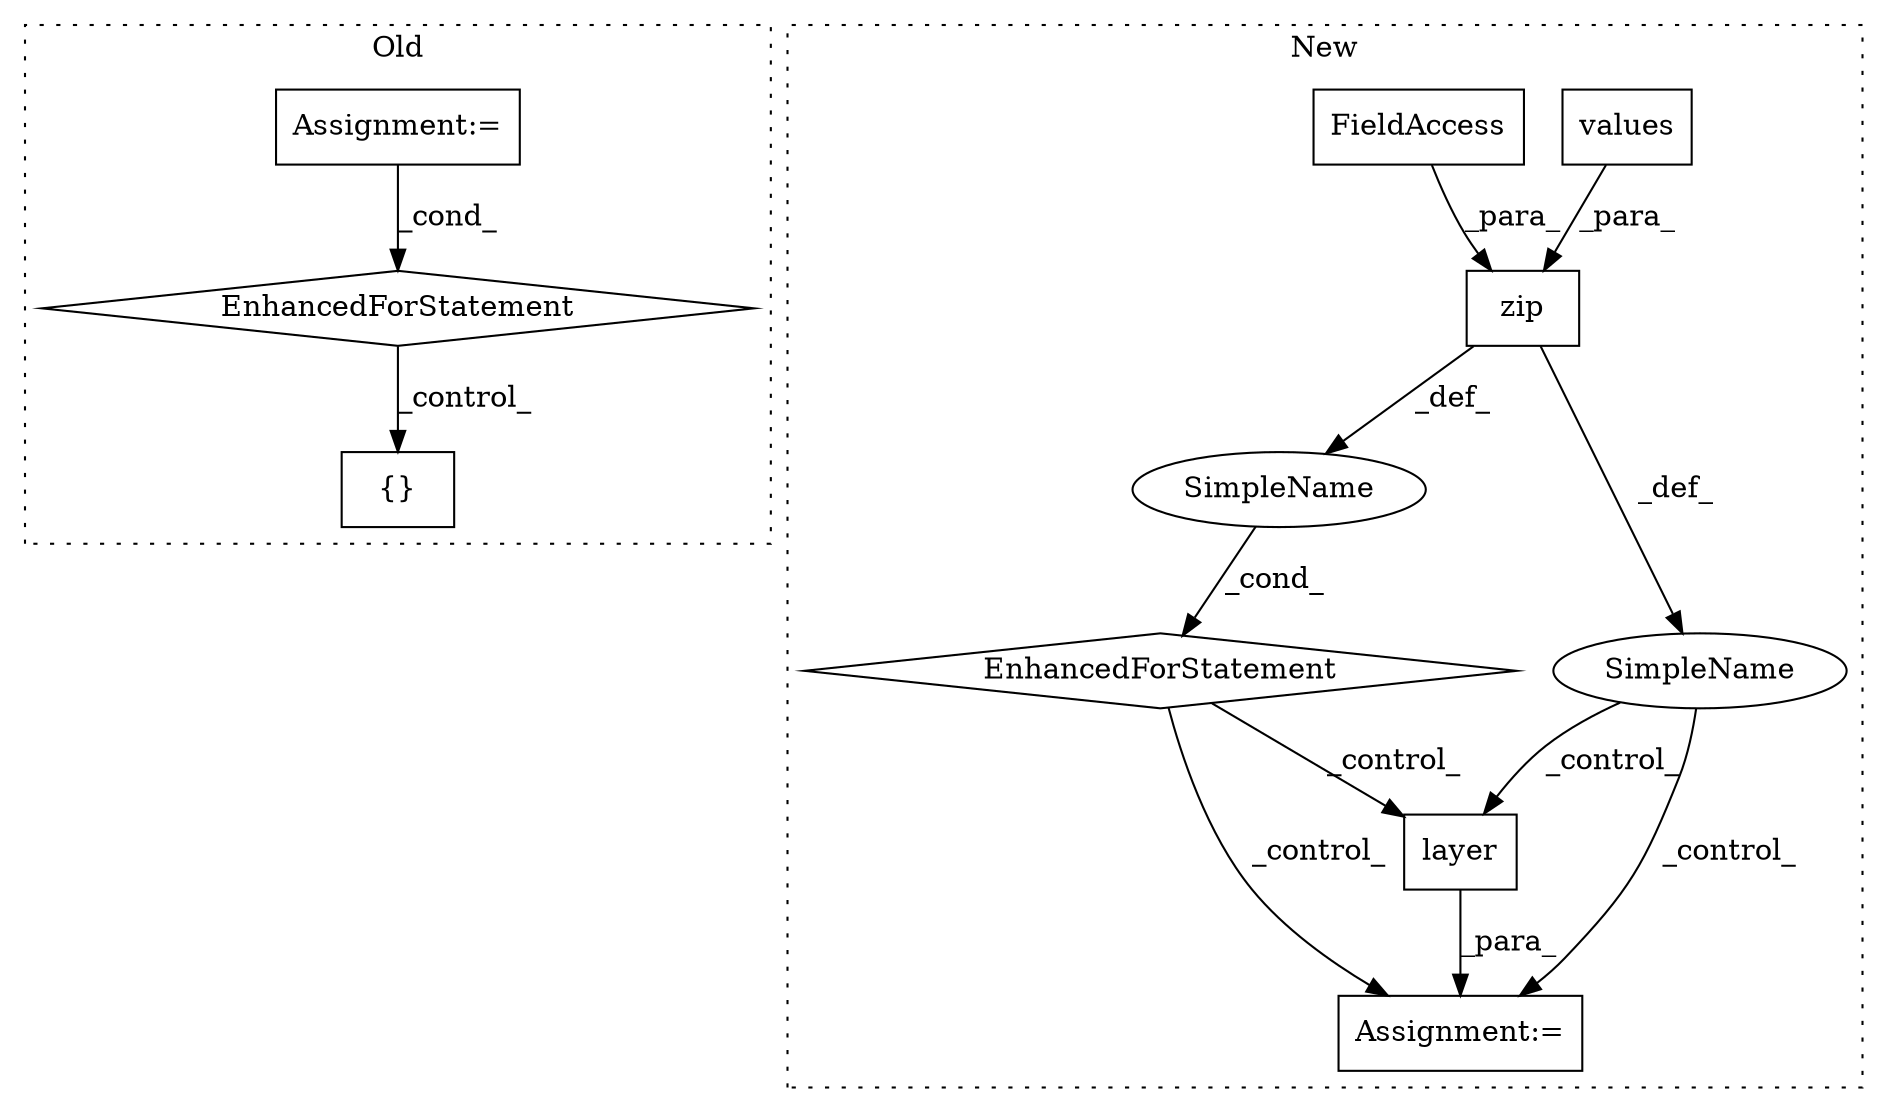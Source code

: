 digraph G {
subgraph cluster0 {
1 [label="{}" a="4" s="936,940" l="1,1" shape="box"];
5 [label="Assignment:=" a="7" s="705,788" l="53,2" shape="box"];
7 [label="EnhancedForStatement" a="70" s="705,788" l="53,2" shape="diamond"];
label = "Old";
style="dotted";
}
subgraph cluster1 {
2 [label="layer" a="32" s="785,792" l="6,1" shape="box"];
3 [label="Assignment:=" a="7" s="784" l="1" shape="box"];
4 [label="SimpleName" a="42" s="678" l="5" shape="ellipse"];
6 [label="EnhancedForStatement" a="70" s="606,716" l="68,2" shape="diamond"];
8 [label="values" a="32" s="707" l="8" shape="box"];
9 [label="zip" a="32" s="686,715" l="4,1" shape="box"];
10 [label="FieldAccess" a="22" s="690" l="11" shape="box"];
11 [label="SimpleName" a="42" s="" l="" shape="ellipse"];
label = "New";
style="dotted";
}
2 -> 3 [label="_para_"];
4 -> 6 [label="_cond_"];
5 -> 7 [label="_cond_"];
6 -> 3 [label="_control_"];
6 -> 2 [label="_control_"];
7 -> 1 [label="_control_"];
8 -> 9 [label="_para_"];
9 -> 11 [label="_def_"];
9 -> 4 [label="_def_"];
10 -> 9 [label="_para_"];
11 -> 3 [label="_control_"];
11 -> 2 [label="_control_"];
}